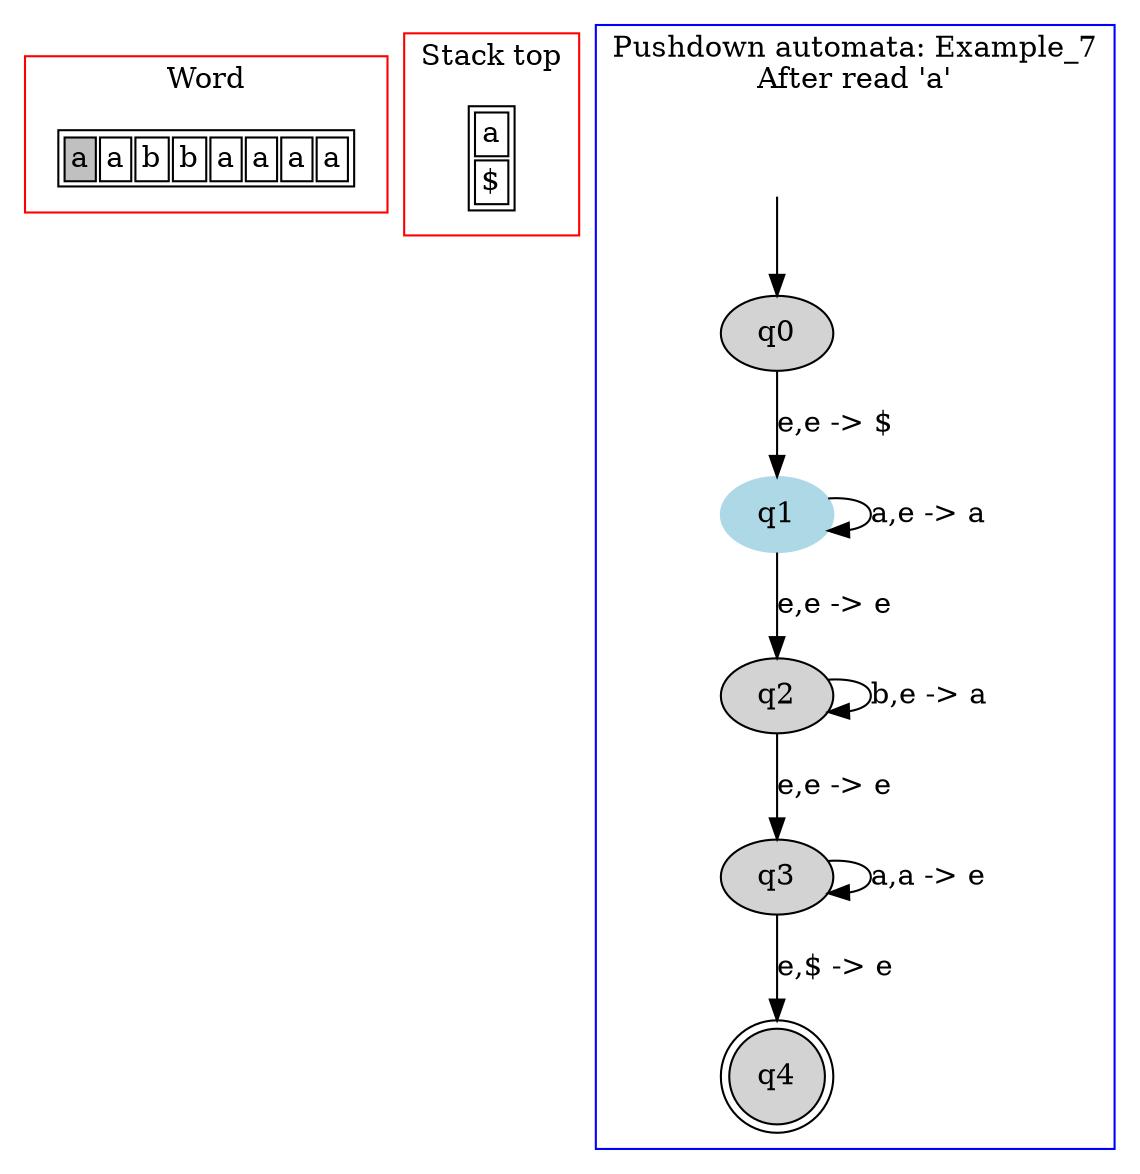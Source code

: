 digraph G {
	subgraph cluster_0 {
		node [shape=plaintext];

struct1 [label=<<TABLE>
<TR>
<TD BGCOLOR="gray"><FONT>a</FONT></TD>
<TD><FONT>a</FONT></TD>
<TD><FONT>b</FONT></TD>
<TD><FONT>b</FONT></TD>
<TD><FONT>a</FONT></TD>
<TD><FONT>a</FONT></TD>
<TD><FONT>a</FONT></TD>
<TD><FONT>a</FONT></TD>
</TR>
</TABLE>>];
label = "Word";
color=red;
}
	subgraph cluster_2 {
		node [shape=plaintext];

struct2 [label=<<TABLE>
<TR>
<TD>
a</TD>
</TR>
<TR>
<TD>
$</TD>
</TR>
</TABLE>>];
label = "Stack top";
color=red;
}
	subgraph cluster_1 {
		node [style=filled];
		label = "Pushdown automata: Example_7
After read 'a'"
		color=blue;

		q0;
		q1 [color="lightblue"];
		q2;
		q3;
		q4 [shape="doublecircle"];
		q0->q1[label="e,e -> $"];
		q1->q1[label="a,e -> a"];
		q1->q2[label="e,e -> e"];
		q2->q2[label="b,e -> a"];
		q2->q3[label="e,e -> e"];
		q3->q3[label="a,a -> e"];
		q3->q4[label="e,$ -> e"];
x [color=white, label=""];		x->q0	}

}